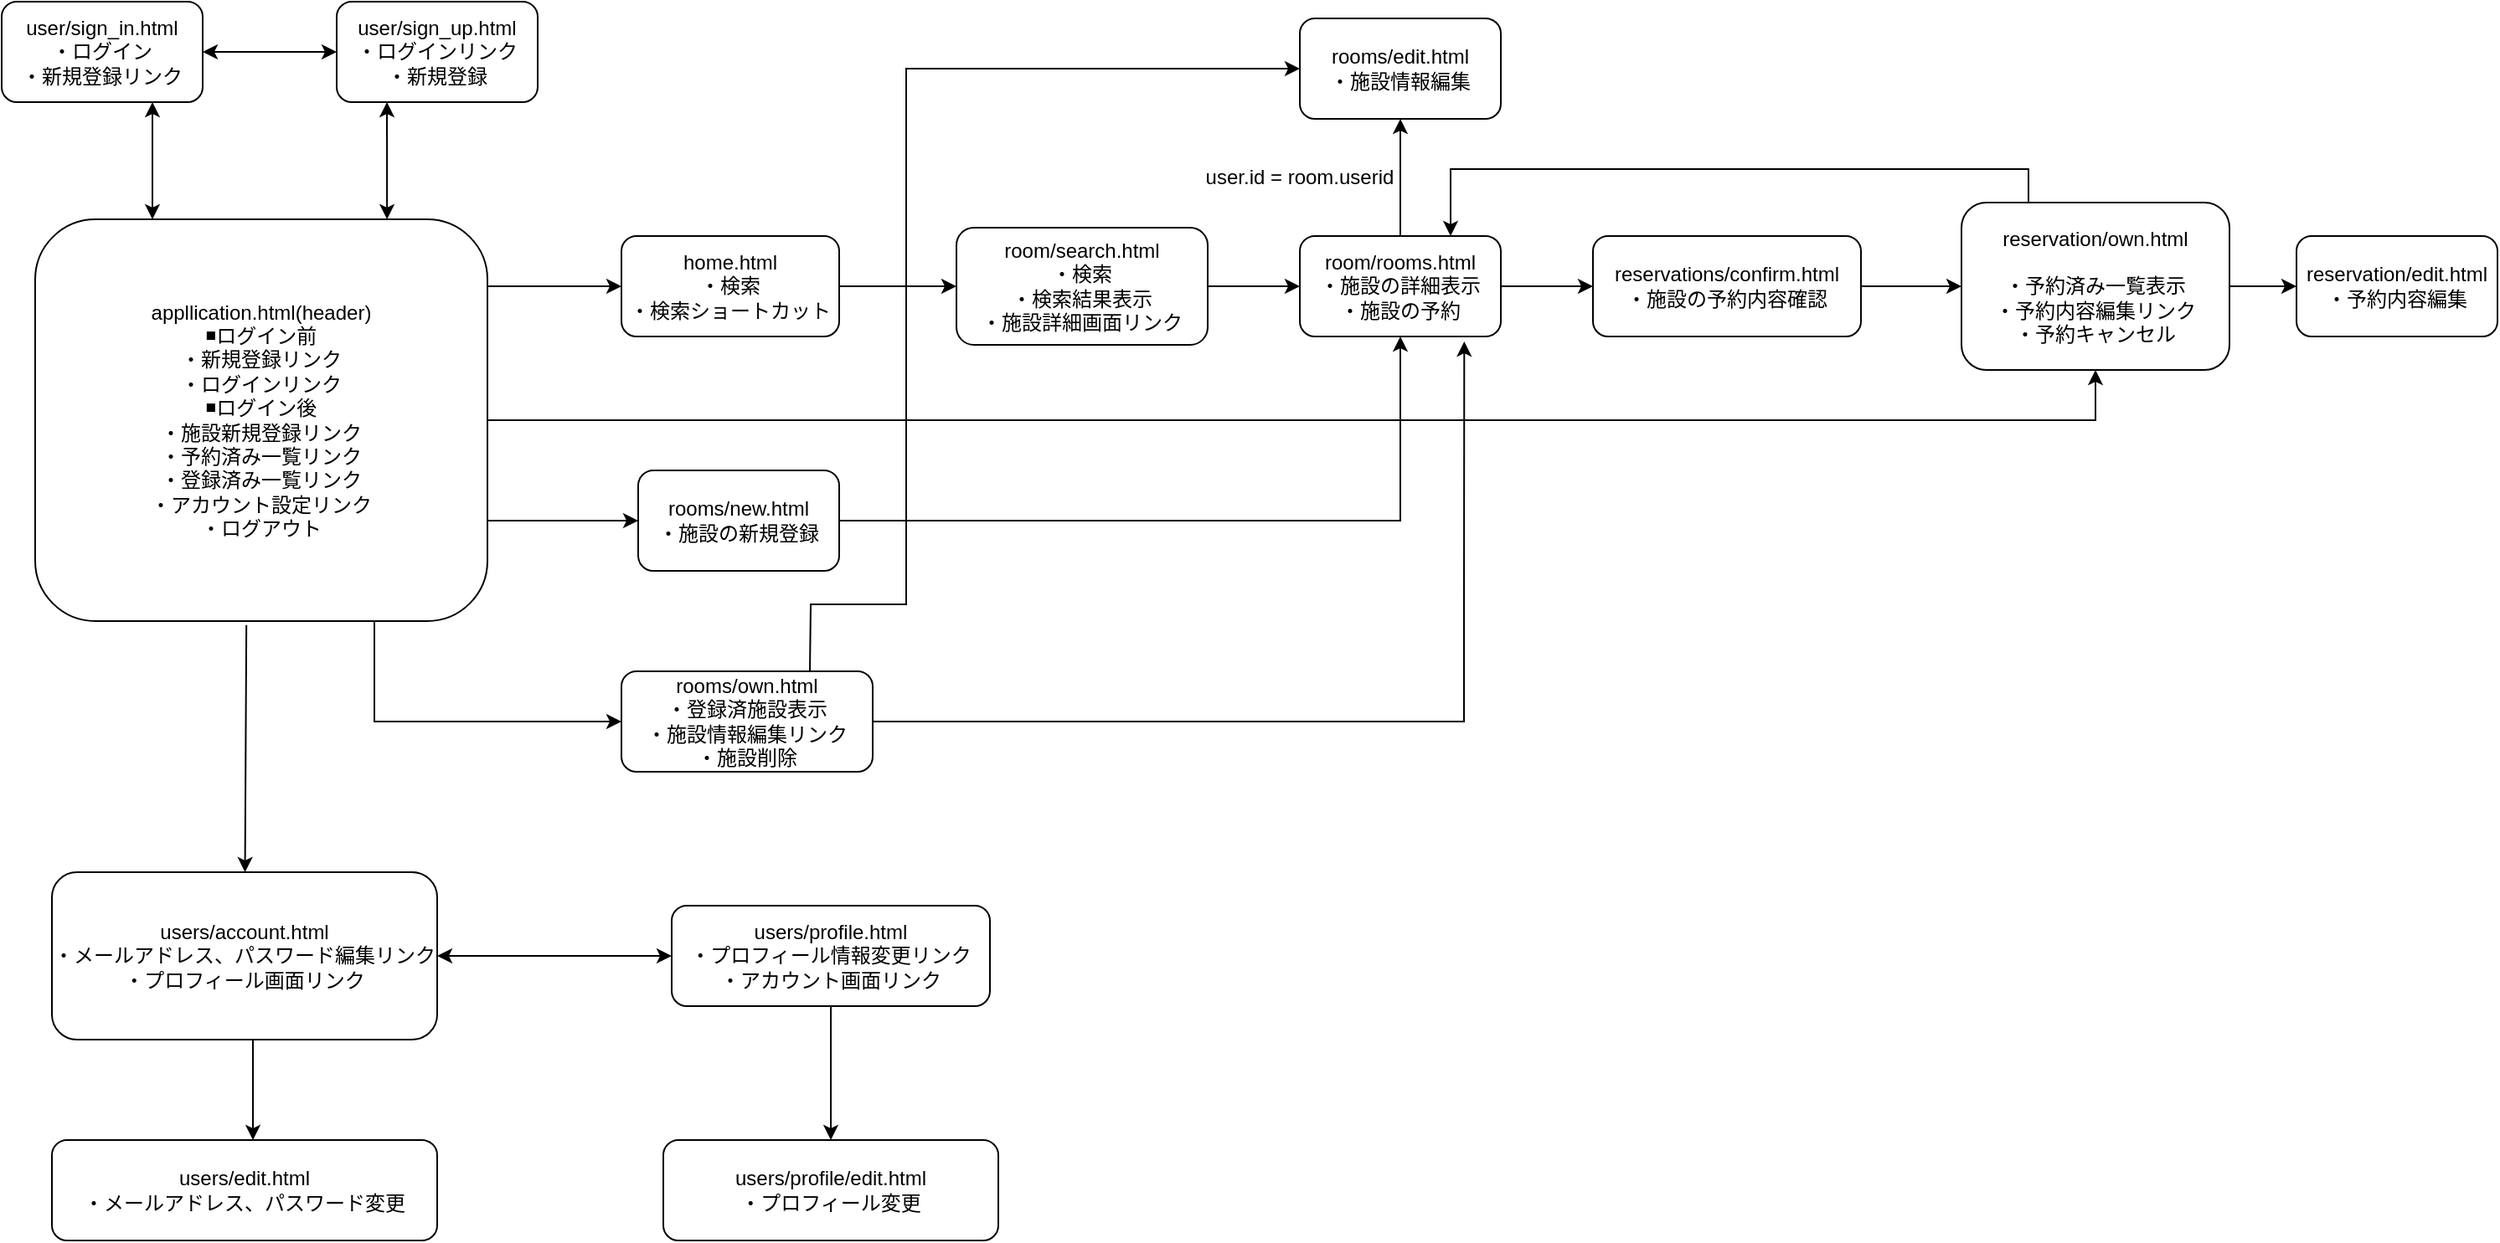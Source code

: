 <mxfile pages="2">
    <diagram name="ページ1" id="TAQcP9-eZys8b-7HD6jC">
        <mxGraphModel dx="1651" dy="539" grid="1" gridSize="10" guides="1" tooltips="1" connect="1" arrows="1" fold="1" page="1" pageScale="1" pageWidth="827" pageHeight="1169" math="0" shadow="0">
            <root>
                <mxCell id="0"/>
                <mxCell id="1" parent="0"/>
                <mxCell id="ceeVKG0o_siF9ytV2LAj-1" value="home.html&lt;br&gt;・検索&lt;br&gt;・検索ショートカット" style="rounded=1;whiteSpace=wrap;html=1;" parent="1" vertex="1">
                    <mxGeometry x="220" y="150" width="130" height="60" as="geometry"/>
                </mxCell>
                <mxCell id="5n93YCTbI6x74svWgIjs-22" style="edgeStyle=orthogonalEdgeStyle;rounded=0;orthogonalLoop=1;jettySize=auto;html=1;exitX=0.75;exitY=1;exitDx=0;exitDy=0;entryX=0;entryY=0.5;entryDx=0;entryDy=0;" parent="1" source="ceeVKG0o_siF9ytV2LAj-2" target="ceeVKG0o_siF9ytV2LAj-9" edge="1">
                    <mxGeometry relative="1" as="geometry"/>
                </mxCell>
                <mxCell id="ceeVKG0o_siF9ytV2LAj-2" value="appllication.html(header)&lt;br&gt;◾️ログイン前&lt;br&gt;・新規登録リンク&lt;br&gt;・ログインリンク&lt;br&gt;◾️ログイン後&lt;br&gt;・施設新規登録リンク&lt;br&gt;・予約済み一覧リンク&lt;br&gt;・登録済み一覧リンク&lt;br&gt;・アカウント設定リンク&lt;br&gt;・ログアウト" style="rounded=1;whiteSpace=wrap;html=1;" parent="1" vertex="1">
                    <mxGeometry x="-130" y="140" width="270" height="240" as="geometry"/>
                </mxCell>
                <mxCell id="ceeVKG0o_siF9ytV2LAj-3" value="user/sign_in.html&lt;br&gt;・ログイン&lt;br&gt;・新規登録リンク" style="rounded=1;whiteSpace=wrap;html=1;" parent="1" vertex="1">
                    <mxGeometry x="-150" y="10" width="120" height="60" as="geometry"/>
                </mxCell>
                <mxCell id="ceeVKG0o_siF9ytV2LAj-4" value="user/sign_up.html&lt;br&gt;・ログインリンク&lt;br&gt;・新規登録" style="rounded=1;whiteSpace=wrap;html=1;" parent="1" vertex="1">
                    <mxGeometry x="50" y="10" width="120" height="60" as="geometry"/>
                </mxCell>
                <mxCell id="5n93YCTbI6x74svWgIjs-20" style="edgeStyle=orthogonalEdgeStyle;rounded=0;orthogonalLoop=1;jettySize=auto;html=1;exitX=0.25;exitY=0;exitDx=0;exitDy=0;entryX=0.75;entryY=0;entryDx=0;entryDy=0;" parent="1" source="ceeVKG0o_siF9ytV2LAj-5" target="ceeVKG0o_siF9ytV2LAj-11" edge="1">
                    <mxGeometry relative="1" as="geometry"/>
                </mxCell>
                <mxCell id="ceeVKG0o_siF9ytV2LAj-5" value="reservation/own.html&lt;br&gt;&lt;br&gt;・予約済み一覧表示&lt;br&gt;・予約内容編集リンク&lt;br&gt;・予約キャンセル" style="rounded=1;whiteSpace=wrap;html=1;" parent="1" vertex="1">
                    <mxGeometry x="1020" y="130" width="160" height="100" as="geometry"/>
                </mxCell>
                <mxCell id="ceeVKG0o_siF9ytV2LAj-6" value="reservations/confirm.html&lt;br&gt;・施設の予約内容確認" style="rounded=1;whiteSpace=wrap;html=1;" parent="1" vertex="1">
                    <mxGeometry x="800" y="150" width="160" height="60" as="geometry"/>
                </mxCell>
                <mxCell id="ceeVKG0o_siF9ytV2LAj-7" value="reservation/edit.html&lt;br&gt;・予約内容編集" style="rounded=1;whiteSpace=wrap;html=1;" parent="1" vertex="1">
                    <mxGeometry x="1220" y="150" width="120" height="60" as="geometry"/>
                </mxCell>
                <mxCell id="ceeVKG0o_siF9ytV2LAj-8" value="rooms/edit.html&lt;br&gt;・施設情報編集" style="rounded=1;whiteSpace=wrap;html=1;" parent="1" vertex="1">
                    <mxGeometry x="625" y="20" width="120" height="60" as="geometry"/>
                </mxCell>
                <mxCell id="ceeVKG0o_siF9ytV2LAj-9" value="rooms/own.html&lt;br&gt;・登録済施設表示&lt;br&gt;・施設情報編集リンク&lt;br&gt;・施設削除" style="rounded=1;whiteSpace=wrap;html=1;" parent="1" vertex="1">
                    <mxGeometry x="220" y="410" width="150" height="60" as="geometry"/>
                </mxCell>
                <mxCell id="ceeVKG0o_siF9ytV2LAj-10" value="room/search.html&lt;br&gt;・検索&lt;br&gt;・検索結果表示&lt;br&gt;・施設詳細画面リンク" style="rounded=1;whiteSpace=wrap;html=1;" parent="1" vertex="1">
                    <mxGeometry x="420" y="145" width="150" height="70" as="geometry"/>
                </mxCell>
                <mxCell id="ceeVKG0o_siF9ytV2LAj-11" value="room/rooms.html&lt;br&gt;・施設の詳細表示&lt;br&gt;・施設の予約" style="rounded=1;whiteSpace=wrap;html=1;" parent="1" vertex="1">
                    <mxGeometry x="625" y="150" width="120" height="60" as="geometry"/>
                </mxCell>
                <mxCell id="ceeVKG0o_siF9ytV2LAj-12" value="rooms/new.html&lt;br&gt;・施設の新規登録" style="rounded=1;whiteSpace=wrap;html=1;" parent="1" vertex="1">
                    <mxGeometry x="230" y="290" width="120" height="60" as="geometry"/>
                </mxCell>
                <mxCell id="ceeVKG0o_siF9ytV2LAj-13" value="users/account.html&lt;br&gt;・メールアドレス、パスワード編集リンク&lt;br&gt;・プロフィール画面リンク" style="rounded=1;whiteSpace=wrap;html=1;" parent="1" vertex="1">
                    <mxGeometry x="-120" y="530" width="230" height="100" as="geometry"/>
                </mxCell>
                <mxCell id="ceeVKG0o_siF9ytV2LAj-14" value="users/edit.html&lt;br&gt;・メールアドレス、パスワード変更" style="rounded=1;whiteSpace=wrap;html=1;" parent="1" vertex="1">
                    <mxGeometry x="-120" y="690" width="230" height="60" as="geometry"/>
                </mxCell>
                <mxCell id="ceeVKG0o_siF9ytV2LAj-15" value="users/profile.html&lt;br&gt;・プロフィール情報変更リンク&lt;br&gt;・アカウント画面リンク" style="rounded=1;whiteSpace=wrap;html=1;" parent="1" vertex="1">
                    <mxGeometry x="250" y="550" width="190" height="60" as="geometry"/>
                </mxCell>
                <mxCell id="ceeVKG0o_siF9ytV2LAj-16" value="users/profile/edit.html&lt;br&gt;・プロフィール変更" style="rounded=1;whiteSpace=wrap;html=1;" parent="1" vertex="1">
                    <mxGeometry x="245" y="690" width="200" height="60" as="geometry"/>
                </mxCell>
                <mxCell id="5n93YCTbI6x74svWgIjs-1" value="" style="endArrow=classic;startArrow=classic;html=1;rounded=0;entryX=0;entryY=0.5;entryDx=0;entryDy=0;exitX=1;exitY=0.5;exitDx=0;exitDy=0;" parent="1" source="ceeVKG0o_siF9ytV2LAj-3" target="ceeVKG0o_siF9ytV2LAj-4" edge="1">
                    <mxGeometry width="50" height="50" relative="1" as="geometry">
                        <mxPoint x="-10" y="40" as="sourcePoint"/>
                        <mxPoint x="40" y="-10" as="targetPoint"/>
                    </mxGeometry>
                </mxCell>
                <mxCell id="5n93YCTbI6x74svWgIjs-3" value="" style="endArrow=classic;startArrow=classic;html=1;rounded=0;entryX=0.75;entryY=1;entryDx=0;entryDy=0;" parent="1" target="ceeVKG0o_siF9ytV2LAj-3" edge="1">
                    <mxGeometry width="50" height="50" relative="1" as="geometry">
                        <mxPoint x="-60" y="140" as="sourcePoint"/>
                        <mxPoint x="-10" y="100" as="targetPoint"/>
                        <Array as="points"/>
                    </mxGeometry>
                </mxCell>
                <mxCell id="5n93YCTbI6x74svWgIjs-4" value="" style="endArrow=classic;startArrow=classic;html=1;rounded=0;exitX=0.778;exitY=0;exitDx=0;exitDy=0;entryX=0.25;entryY=1;entryDx=0;entryDy=0;exitPerimeter=0;" parent="1" source="ceeVKG0o_siF9ytV2LAj-2" target="ceeVKG0o_siF9ytV2LAj-4" edge="1">
                    <mxGeometry width="50" height="50" relative="1" as="geometry">
                        <mxPoint x="95" y="150" as="sourcePoint"/>
                        <mxPoint x="80" y="70" as="targetPoint"/>
                    </mxGeometry>
                </mxCell>
                <mxCell id="5n93YCTbI6x74svWgIjs-7" value="" style="endArrow=classic;html=1;rounded=0;entryX=0;entryY=0.5;entryDx=0;entryDy=0;" parent="1" target="ceeVKG0o_siF9ytV2LAj-1" edge="1">
                    <mxGeometry width="50" height="50" relative="1" as="geometry">
                        <mxPoint x="140" y="180" as="sourcePoint"/>
                        <mxPoint x="190" y="130" as="targetPoint"/>
                    </mxGeometry>
                </mxCell>
                <mxCell id="5n93YCTbI6x74svWgIjs-8" value="" style="endArrow=classic;html=1;rounded=0;entryX=0;entryY=0.5;entryDx=0;entryDy=0;" parent="1" target="ceeVKG0o_siF9ytV2LAj-10" edge="1">
                    <mxGeometry width="50" height="50" relative="1" as="geometry">
                        <mxPoint x="350" y="180" as="sourcePoint"/>
                        <mxPoint x="400" y="130" as="targetPoint"/>
                    </mxGeometry>
                </mxCell>
                <mxCell id="5n93YCTbI6x74svWgIjs-9" value="" style="endArrow=classic;html=1;rounded=0;entryX=0;entryY=0.5;entryDx=0;entryDy=0;" parent="1" target="ceeVKG0o_siF9ytV2LAj-11" edge="1">
                    <mxGeometry width="50" height="50" relative="1" as="geometry">
                        <mxPoint x="570" y="180" as="sourcePoint"/>
                        <mxPoint x="620" y="130" as="targetPoint"/>
                    </mxGeometry>
                </mxCell>
                <mxCell id="5n93YCTbI6x74svWgIjs-10" value="" style="endArrow=classic;html=1;rounded=0;entryX=0;entryY=0.5;entryDx=0;entryDy=0;" parent="1" target="ceeVKG0o_siF9ytV2LAj-6" edge="1">
                    <mxGeometry width="50" height="50" relative="1" as="geometry">
                        <mxPoint x="745" y="180" as="sourcePoint"/>
                        <mxPoint x="795" y="130" as="targetPoint"/>
                    </mxGeometry>
                </mxCell>
                <mxCell id="5n93YCTbI6x74svWgIjs-11" value="" style="endArrow=classic;html=1;rounded=0;entryX=0;entryY=0.5;entryDx=0;entryDy=0;" parent="1" target="ceeVKG0o_siF9ytV2LAj-5" edge="1">
                    <mxGeometry width="50" height="50" relative="1" as="geometry">
                        <mxPoint x="960" y="180" as="sourcePoint"/>
                        <mxPoint x="1010" y="130" as="targetPoint"/>
                    </mxGeometry>
                </mxCell>
                <mxCell id="5n93YCTbI6x74svWgIjs-12" value="" style="endArrow=classic;html=1;rounded=0;entryX=0;entryY=0.5;entryDx=0;entryDy=0;" parent="1" target="ceeVKG0o_siF9ytV2LAj-7" edge="1">
                    <mxGeometry width="50" height="50" relative="1" as="geometry">
                        <mxPoint x="1180" y="180" as="sourcePoint"/>
                        <mxPoint x="1230" y="130" as="targetPoint"/>
                    </mxGeometry>
                </mxCell>
                <mxCell id="5n93YCTbI6x74svWgIjs-13" value="" style="endArrow=classic;html=1;rounded=0;entryX=0.5;entryY=1;entryDx=0;entryDy=0;" parent="1" target="ceeVKG0o_siF9ytV2LAj-5" edge="1">
                    <mxGeometry width="50" height="50" relative="1" as="geometry">
                        <mxPoint x="140" y="260" as="sourcePoint"/>
                        <mxPoint x="190" y="210" as="targetPoint"/>
                        <Array as="points">
                            <mxPoint x="1100" y="260"/>
                        </Array>
                    </mxGeometry>
                </mxCell>
                <mxCell id="5n93YCTbI6x74svWgIjs-14" value="" style="endArrow=classic;html=1;rounded=0;entryX=0;entryY=0.5;entryDx=0;entryDy=0;exitX=1;exitY=0.75;exitDx=0;exitDy=0;" parent="1" source="ceeVKG0o_siF9ytV2LAj-2" target="ceeVKG0o_siF9ytV2LAj-12" edge="1">
                    <mxGeometry width="50" height="50" relative="1" as="geometry">
                        <mxPoint x="150" y="340" as="sourcePoint"/>
                        <mxPoint x="190" y="260" as="targetPoint"/>
                    </mxGeometry>
                </mxCell>
                <mxCell id="5n93YCTbI6x74svWgIjs-17" value="" style="endArrow=classic;html=1;rounded=0;entryX=0.5;entryY=1;entryDx=0;entryDy=0;" parent="1" target="ceeVKG0o_siF9ytV2LAj-11" edge="1">
                    <mxGeometry width="50" height="50" relative="1" as="geometry">
                        <mxPoint x="350" y="320" as="sourcePoint"/>
                        <mxPoint x="400" y="270" as="targetPoint"/>
                        <Array as="points">
                            <mxPoint x="685" y="320"/>
                        </Array>
                    </mxGeometry>
                </mxCell>
                <mxCell id="5n93YCTbI6x74svWgIjs-18" value="" style="endArrow=classic;html=1;rounded=0;entryX=0.5;entryY=1;entryDx=0;entryDy=0;exitX=0.5;exitY=0;exitDx=0;exitDy=0;" parent="1" source="ceeVKG0o_siF9ytV2LAj-11" target="ceeVKG0o_siF9ytV2LAj-8" edge="1">
                    <mxGeometry width="50" height="50" relative="1" as="geometry">
                        <mxPoint x="680" y="150" as="sourcePoint"/>
                        <mxPoint x="730" y="100" as="targetPoint"/>
                    </mxGeometry>
                </mxCell>
                <mxCell id="5n93YCTbI6x74svWgIjs-19" value="user.id = room.userid" style="text;html=1;strokeColor=none;fillColor=none;align=center;verticalAlign=middle;whiteSpace=wrap;rounded=0;" parent="1" vertex="1">
                    <mxGeometry x="540" y="100" width="170" height="30" as="geometry"/>
                </mxCell>
                <mxCell id="5n93YCTbI6x74svWgIjs-23" value="" style="endArrow=classic;html=1;rounded=0;entryX=0.818;entryY=1.05;entryDx=0;entryDy=0;entryPerimeter=0;exitX=1;exitY=0.5;exitDx=0;exitDy=0;" parent="1" source="ceeVKG0o_siF9ytV2LAj-9" target="ceeVKG0o_siF9ytV2LAj-11" edge="1">
                    <mxGeometry width="50" height="50" relative="1" as="geometry">
                        <mxPoint x="330" y="410" as="sourcePoint"/>
                        <mxPoint x="420" y="370" as="targetPoint"/>
                        <Array as="points">
                            <mxPoint x="723" y="440"/>
                            <mxPoint x="723" y="370"/>
                        </Array>
                    </mxGeometry>
                </mxCell>
                <mxCell id="5n93YCTbI6x74svWgIjs-24" value="" style="endArrow=classic;html=1;rounded=0;entryX=0;entryY=0.5;entryDx=0;entryDy=0;exitX=0.75;exitY=0;exitDx=0;exitDy=0;" parent="1" source="ceeVKG0o_siF9ytV2LAj-9" target="ceeVKG0o_siF9ytV2LAj-8" edge="1">
                    <mxGeometry width="50" height="50" relative="1" as="geometry">
                        <mxPoint x="370" y="430" as="sourcePoint"/>
                        <mxPoint x="420" y="390" as="targetPoint"/>
                        <Array as="points">
                            <mxPoint x="333" y="370"/>
                            <mxPoint x="390" y="370"/>
                            <mxPoint x="390" y="50"/>
                        </Array>
                    </mxGeometry>
                </mxCell>
                <mxCell id="5n93YCTbI6x74svWgIjs-25" value="" style="endArrow=classic;html=1;rounded=0;exitX=0.467;exitY=1.01;exitDx=0;exitDy=0;exitPerimeter=0;" parent="1" source="ceeVKG0o_siF9ytV2LAj-2" target="ceeVKG0o_siF9ytV2LAj-13" edge="1">
                    <mxGeometry width="50" height="50" relative="1" as="geometry">
                        <mxPoint x="250" y="380" as="sourcePoint"/>
                        <mxPoint x="300" y="330" as="targetPoint"/>
                    </mxGeometry>
                </mxCell>
                <mxCell id="5n93YCTbI6x74svWgIjs-26" value="" style="endArrow=classic;startArrow=classic;html=1;rounded=0;entryX=0;entryY=0.5;entryDx=0;entryDy=0;" parent="1" target="ceeVKG0o_siF9ytV2LAj-15" edge="1">
                    <mxGeometry width="50" height="50" relative="1" as="geometry">
                        <mxPoint x="110" y="580" as="sourcePoint"/>
                        <mxPoint x="160" y="530" as="targetPoint"/>
                        <Array as="points"/>
                    </mxGeometry>
                </mxCell>
                <mxCell id="5n93YCTbI6x74svWgIjs-27" value="" style="endArrow=classic;html=1;rounded=0;" parent="1" edge="1">
                    <mxGeometry width="50" height="50" relative="1" as="geometry">
                        <mxPoint y="630" as="sourcePoint"/>
                        <mxPoint y="690" as="targetPoint"/>
                    </mxGeometry>
                </mxCell>
                <mxCell id="5n93YCTbI6x74svWgIjs-28" value="" style="endArrow=classic;html=1;rounded=0;entryX=0.5;entryY=0;entryDx=0;entryDy=0;exitX=0.5;exitY=1;exitDx=0;exitDy=0;" parent="1" source="ceeVKG0o_siF9ytV2LAj-15" target="ceeVKG0o_siF9ytV2LAj-16" edge="1">
                    <mxGeometry width="50" height="50" relative="1" as="geometry">
                        <mxPoint x="340" y="610" as="sourcePoint"/>
                        <mxPoint x="390" y="560" as="targetPoint"/>
                    </mxGeometry>
                </mxCell>
            </root>
        </mxGraphModel>
    </diagram>
    <diagram id="FgEy298txC6l6Em5fFle" name="ページ2">
        <mxGraphModel dx="824" dy="539" grid="1" gridSize="10" guides="1" tooltips="1" connect="1" arrows="1" fold="1" page="1" pageScale="1" pageWidth="827" pageHeight="1169" math="0" shadow="0">
            <root>
                <mxCell id="0"/>
                <mxCell id="1" parent="0"/>
                <mxCell id="k3og1m-06UloTU6cMmdL-1" value="User" style="shape=table;startSize=30;container=1;collapsible=1;childLayout=tableLayout;fixedRows=1;rowLines=0;fontStyle=1;align=center;resizeLast=1;html=1;" parent="1" vertex="1">
                    <mxGeometry x="50" y="270" width="180" height="150" as="geometry"/>
                </mxCell>
                <mxCell id="k3og1m-06UloTU6cMmdL-2" value="" style="shape=tableRow;horizontal=0;startSize=0;swimlaneHead=0;swimlaneBody=0;fillColor=none;collapsible=0;dropTarget=0;points=[[0,0.5],[1,0.5]];portConstraint=eastwest;top=0;left=0;right=0;bottom=1;" parent="k3og1m-06UloTU6cMmdL-1" vertex="1">
                    <mxGeometry y="30" width="180" height="30" as="geometry"/>
                </mxCell>
                <mxCell id="k3og1m-06UloTU6cMmdL-3" value="PK" style="shape=partialRectangle;connectable=0;fillColor=none;top=0;left=0;bottom=0;right=0;fontStyle=1;overflow=hidden;whiteSpace=wrap;html=1;" parent="k3og1m-06UloTU6cMmdL-2" vertex="1">
                    <mxGeometry width="30" height="30" as="geometry">
                        <mxRectangle width="30" height="30" as="alternateBounds"/>
                    </mxGeometry>
                </mxCell>
                <mxCell id="k3og1m-06UloTU6cMmdL-4" value="id" style="shape=partialRectangle;connectable=0;fillColor=none;top=0;left=0;bottom=0;right=0;align=left;spacingLeft=6;fontStyle=5;overflow=hidden;whiteSpace=wrap;html=1;" parent="k3og1m-06UloTU6cMmdL-2" vertex="1">
                    <mxGeometry x="30" width="150" height="30" as="geometry">
                        <mxRectangle width="150" height="30" as="alternateBounds"/>
                    </mxGeometry>
                </mxCell>
                <mxCell id="k3og1m-06UloTU6cMmdL-5" value="" style="shape=tableRow;horizontal=0;startSize=0;swimlaneHead=0;swimlaneBody=0;fillColor=none;collapsible=0;dropTarget=0;points=[[0,0.5],[1,0.5]];portConstraint=eastwest;top=0;left=0;right=0;bottom=0;" parent="k3og1m-06UloTU6cMmdL-1" vertex="1">
                    <mxGeometry y="60" width="180" height="30" as="geometry"/>
                </mxCell>
                <mxCell id="k3og1m-06UloTU6cMmdL-6" value="" style="shape=partialRectangle;connectable=0;fillColor=none;top=0;left=0;bottom=0;right=0;editable=1;overflow=hidden;whiteSpace=wrap;html=1;" parent="k3og1m-06UloTU6cMmdL-5" vertex="1">
                    <mxGeometry width="30" height="30" as="geometry">
                        <mxRectangle width="30" height="30" as="alternateBounds"/>
                    </mxGeometry>
                </mxCell>
                <mxCell id="k3og1m-06UloTU6cMmdL-7" value="name" style="shape=partialRectangle;connectable=0;fillColor=none;top=0;left=0;bottom=0;right=0;align=left;spacingLeft=6;overflow=hidden;whiteSpace=wrap;html=1;" parent="k3og1m-06UloTU6cMmdL-5" vertex="1">
                    <mxGeometry x="30" width="150" height="30" as="geometry">
                        <mxRectangle width="150" height="30" as="alternateBounds"/>
                    </mxGeometry>
                </mxCell>
                <mxCell id="k3og1m-06UloTU6cMmdL-8" value="" style="shape=tableRow;horizontal=0;startSize=0;swimlaneHead=0;swimlaneBody=0;fillColor=none;collapsible=0;dropTarget=0;points=[[0,0.5],[1,0.5]];portConstraint=eastwest;top=0;left=0;right=0;bottom=0;" parent="k3og1m-06UloTU6cMmdL-1" vertex="1">
                    <mxGeometry y="90" width="180" height="30" as="geometry"/>
                </mxCell>
                <mxCell id="k3og1m-06UloTU6cMmdL-9" value="" style="shape=partialRectangle;connectable=0;fillColor=none;top=0;left=0;bottom=0;right=0;editable=1;overflow=hidden;whiteSpace=wrap;html=1;" parent="k3og1m-06UloTU6cMmdL-8" vertex="1">
                    <mxGeometry width="30" height="30" as="geometry">
                        <mxRectangle width="30" height="30" as="alternateBounds"/>
                    </mxGeometry>
                </mxCell>
                <mxCell id="k3og1m-06UloTU6cMmdL-10" value="email" style="shape=partialRectangle;connectable=0;fillColor=none;top=0;left=0;bottom=0;right=0;align=left;spacingLeft=6;overflow=hidden;whiteSpace=wrap;html=1;" parent="k3og1m-06UloTU6cMmdL-8" vertex="1">
                    <mxGeometry x="30" width="150" height="30" as="geometry">
                        <mxRectangle width="150" height="30" as="alternateBounds"/>
                    </mxGeometry>
                </mxCell>
                <mxCell id="k3og1m-06UloTU6cMmdL-11" value="" style="shape=tableRow;horizontal=0;startSize=0;swimlaneHead=0;swimlaneBody=0;fillColor=none;collapsible=0;dropTarget=0;points=[[0,0.5],[1,0.5]];portConstraint=eastwest;top=0;left=0;right=0;bottom=0;" parent="k3og1m-06UloTU6cMmdL-1" vertex="1">
                    <mxGeometry y="120" width="180" height="30" as="geometry"/>
                </mxCell>
                <mxCell id="k3og1m-06UloTU6cMmdL-12" value="" style="shape=partialRectangle;connectable=0;fillColor=none;top=0;left=0;bottom=0;right=0;editable=1;overflow=hidden;whiteSpace=wrap;html=1;" parent="k3og1m-06UloTU6cMmdL-11" vertex="1">
                    <mxGeometry width="30" height="30" as="geometry">
                        <mxRectangle width="30" height="30" as="alternateBounds"/>
                    </mxGeometry>
                </mxCell>
                <mxCell id="k3og1m-06UloTU6cMmdL-13" value="password" style="shape=partialRectangle;connectable=0;fillColor=none;top=0;left=0;bottom=0;right=0;align=left;spacingLeft=6;overflow=hidden;whiteSpace=wrap;html=1;" parent="k3og1m-06UloTU6cMmdL-11" vertex="1">
                    <mxGeometry x="30" width="150" height="30" as="geometry">
                        <mxRectangle width="150" height="30" as="alternateBounds"/>
                    </mxGeometry>
                </mxCell>
                <mxCell id="k3og1m-06UloTU6cMmdL-18" value="Room" style="shape=table;startSize=30;container=1;collapsible=1;childLayout=tableLayout;fixedRows=1;rowLines=0;fontStyle=1;align=center;resizeLast=1;html=1;" parent="1" vertex="1">
                    <mxGeometry x="370" y="390" width="180" height="240" as="geometry">
                        <mxRectangle x="324" y="70" width="70" height="30" as="alternateBounds"/>
                    </mxGeometry>
                </mxCell>
                <mxCell id="k3og1m-06UloTU6cMmdL-19" value="" style="shape=tableRow;horizontal=0;startSize=0;swimlaneHead=0;swimlaneBody=0;fillColor=none;collapsible=0;dropTarget=0;points=[[0,0.5],[1,0.5]];portConstraint=eastwest;top=0;left=0;right=0;bottom=1;" parent="k3og1m-06UloTU6cMmdL-18" vertex="1">
                    <mxGeometry y="30" width="180" height="30" as="geometry"/>
                </mxCell>
                <mxCell id="k3og1m-06UloTU6cMmdL-20" value="PK" style="shape=partialRectangle;connectable=0;fillColor=none;top=0;left=0;bottom=0;right=0;fontStyle=1;overflow=hidden;whiteSpace=wrap;html=1;" parent="k3og1m-06UloTU6cMmdL-19" vertex="1">
                    <mxGeometry width="30" height="30" as="geometry">
                        <mxRectangle width="30" height="30" as="alternateBounds"/>
                    </mxGeometry>
                </mxCell>
                <mxCell id="k3og1m-06UloTU6cMmdL-21" value="id" style="shape=partialRectangle;connectable=0;fillColor=none;top=0;left=0;bottom=0;right=0;align=left;spacingLeft=6;fontStyle=5;overflow=hidden;whiteSpace=wrap;html=1;" parent="k3og1m-06UloTU6cMmdL-19" vertex="1">
                    <mxGeometry x="30" width="150" height="30" as="geometry">
                        <mxRectangle width="150" height="30" as="alternateBounds"/>
                    </mxGeometry>
                </mxCell>
                <mxCell id="k3og1m-06UloTU6cMmdL-22" value="" style="shape=tableRow;horizontal=0;startSize=0;swimlaneHead=0;swimlaneBody=0;fillColor=none;collapsible=0;dropTarget=0;points=[[0,0.5],[1,0.5]];portConstraint=eastwest;top=0;left=0;right=0;bottom=0;" parent="k3og1m-06UloTU6cMmdL-18" vertex="1">
                    <mxGeometry y="60" width="180" height="30" as="geometry"/>
                </mxCell>
                <mxCell id="k3og1m-06UloTU6cMmdL-23" value="" style="shape=partialRectangle;connectable=0;fillColor=none;top=0;left=0;bottom=0;right=0;editable=1;overflow=hidden;whiteSpace=wrap;html=1;" parent="k3og1m-06UloTU6cMmdL-22" vertex="1">
                    <mxGeometry width="30" height="30" as="geometry">
                        <mxRectangle width="30" height="30" as="alternateBounds"/>
                    </mxGeometry>
                </mxCell>
                <mxCell id="k3og1m-06UloTU6cMmdL-24" value="name" style="shape=partialRectangle;connectable=0;fillColor=none;top=0;left=0;bottom=0;right=0;align=left;spacingLeft=6;overflow=hidden;whiteSpace=wrap;html=1;" parent="k3og1m-06UloTU6cMmdL-22" vertex="1">
                    <mxGeometry x="30" width="150" height="30" as="geometry">
                        <mxRectangle width="150" height="30" as="alternateBounds"/>
                    </mxGeometry>
                </mxCell>
                <mxCell id="k3og1m-06UloTU6cMmdL-25" value="" style="shape=tableRow;horizontal=0;startSize=0;swimlaneHead=0;swimlaneBody=0;fillColor=none;collapsible=0;dropTarget=0;points=[[0,0.5],[1,0.5]];portConstraint=eastwest;top=0;left=0;right=0;bottom=0;" parent="k3og1m-06UloTU6cMmdL-18" vertex="1">
                    <mxGeometry y="90" width="180" height="30" as="geometry"/>
                </mxCell>
                <mxCell id="k3og1m-06UloTU6cMmdL-26" value="" style="shape=partialRectangle;connectable=0;fillColor=none;top=0;left=0;bottom=0;right=0;editable=1;overflow=hidden;whiteSpace=wrap;html=1;" parent="k3og1m-06UloTU6cMmdL-25" vertex="1">
                    <mxGeometry width="30" height="30" as="geometry">
                        <mxRectangle width="30" height="30" as="alternateBounds"/>
                    </mxGeometry>
                </mxCell>
                <mxCell id="k3og1m-06UloTU6cMmdL-27" value="detail" style="shape=partialRectangle;connectable=0;fillColor=none;top=0;left=0;bottom=0;right=0;align=left;spacingLeft=6;overflow=hidden;whiteSpace=wrap;html=1;" parent="k3og1m-06UloTU6cMmdL-25" vertex="1">
                    <mxGeometry x="30" width="150" height="30" as="geometry">
                        <mxRectangle width="150" height="30" as="alternateBounds"/>
                    </mxGeometry>
                </mxCell>
                <mxCell id="k3og1m-06UloTU6cMmdL-28" value="" style="shape=tableRow;horizontal=0;startSize=0;swimlaneHead=0;swimlaneBody=0;fillColor=none;collapsible=0;dropTarget=0;points=[[0,0.5],[1,0.5]];portConstraint=eastwest;top=0;left=0;right=0;bottom=0;" parent="k3og1m-06UloTU6cMmdL-18" vertex="1">
                    <mxGeometry y="120" width="180" height="30" as="geometry"/>
                </mxCell>
                <mxCell id="k3og1m-06UloTU6cMmdL-29" value="" style="shape=partialRectangle;connectable=0;fillColor=none;top=0;left=0;bottom=0;right=0;editable=1;overflow=hidden;whiteSpace=wrap;html=1;" parent="k3og1m-06UloTU6cMmdL-28" vertex="1">
                    <mxGeometry width="30" height="30" as="geometry">
                        <mxRectangle width="30" height="30" as="alternateBounds"/>
                    </mxGeometry>
                </mxCell>
                <mxCell id="k3og1m-06UloTU6cMmdL-30" value="fee" style="shape=partialRectangle;connectable=0;fillColor=none;top=0;left=0;bottom=0;right=0;align=left;spacingLeft=6;overflow=hidden;whiteSpace=wrap;html=1;" parent="k3og1m-06UloTU6cMmdL-28" vertex="1">
                    <mxGeometry x="30" width="150" height="30" as="geometry">
                        <mxRectangle width="150" height="30" as="alternateBounds"/>
                    </mxGeometry>
                </mxCell>
                <mxCell id="QrDT9A0dErogWIEh4Xq6-2" value="" style="shape=tableRow;horizontal=0;startSize=0;swimlaneHead=0;swimlaneBody=0;fillColor=none;collapsible=0;dropTarget=0;points=[[0,0.5],[1,0.5]];portConstraint=eastwest;top=0;left=0;right=0;bottom=0;" parent="k3og1m-06UloTU6cMmdL-18" vertex="1">
                    <mxGeometry y="150" width="180" height="30" as="geometry"/>
                </mxCell>
                <mxCell id="QrDT9A0dErogWIEh4Xq6-3" value="" style="shape=partialRectangle;connectable=0;fillColor=none;top=0;left=0;bottom=0;right=0;editable=1;overflow=hidden;whiteSpace=wrap;html=1;" parent="QrDT9A0dErogWIEh4Xq6-2" vertex="1">
                    <mxGeometry width="30" height="30" as="geometry">
                        <mxRectangle width="30" height="30" as="alternateBounds"/>
                    </mxGeometry>
                </mxCell>
                <mxCell id="QrDT9A0dErogWIEh4Xq6-4" value="address" style="shape=partialRectangle;connectable=0;fillColor=none;top=0;left=0;bottom=0;right=0;align=left;spacingLeft=6;overflow=hidden;whiteSpace=wrap;html=1;" parent="QrDT9A0dErogWIEh4Xq6-2" vertex="1">
                    <mxGeometry x="30" width="150" height="30" as="geometry">
                        <mxRectangle width="150" height="30" as="alternateBounds"/>
                    </mxGeometry>
                </mxCell>
                <mxCell id="QrDT9A0dErogWIEh4Xq6-21" value="" style="shape=tableRow;horizontal=0;startSize=0;swimlaneHead=0;swimlaneBody=0;fillColor=none;collapsible=0;dropTarget=0;points=[[0,0.5],[1,0.5]];portConstraint=eastwest;top=0;left=0;right=0;bottom=0;" parent="k3og1m-06UloTU6cMmdL-18" vertex="1">
                    <mxGeometry y="180" width="180" height="30" as="geometry"/>
                </mxCell>
                <mxCell id="QrDT9A0dErogWIEh4Xq6-22" value="" style="shape=partialRectangle;connectable=0;fillColor=none;top=0;left=0;bottom=0;right=0;editable=1;overflow=hidden;whiteSpace=wrap;html=1;" parent="QrDT9A0dErogWIEh4Xq6-21" vertex="1">
                    <mxGeometry width="30" height="30" as="geometry">
                        <mxRectangle width="30" height="30" as="alternateBounds"/>
                    </mxGeometry>
                </mxCell>
                <mxCell id="QrDT9A0dErogWIEh4Xq6-23" value="image" style="shape=partialRectangle;connectable=0;fillColor=none;top=0;left=0;bottom=0;right=0;align=left;spacingLeft=6;overflow=hidden;whiteSpace=wrap;html=1;" parent="QrDT9A0dErogWIEh4Xq6-21" vertex="1">
                    <mxGeometry x="30" width="150" height="30" as="geometry">
                        <mxRectangle width="150" height="30" as="alternateBounds"/>
                    </mxGeometry>
                </mxCell>
                <mxCell id="QrDT9A0dErogWIEh4Xq6-24" value="" style="shape=tableRow;horizontal=0;startSize=0;swimlaneHead=0;swimlaneBody=0;fillColor=none;collapsible=0;dropTarget=0;points=[[0,0.5],[1,0.5]];portConstraint=eastwest;top=0;left=0;right=0;bottom=0;" parent="k3og1m-06UloTU6cMmdL-18" vertex="1">
                    <mxGeometry y="210" width="180" height="30" as="geometry"/>
                </mxCell>
                <mxCell id="QrDT9A0dErogWIEh4Xq6-25" value="FK" style="shape=partialRectangle;connectable=0;fillColor=none;top=0;left=0;bottom=0;right=0;editable=1;overflow=hidden;whiteSpace=wrap;html=1;" parent="QrDT9A0dErogWIEh4Xq6-24" vertex="1">
                    <mxGeometry width="30" height="30" as="geometry">
                        <mxRectangle width="30" height="30" as="alternateBounds"/>
                    </mxGeometry>
                </mxCell>
                <mxCell id="QrDT9A0dErogWIEh4Xq6-26" value="user_id" style="shape=partialRectangle;connectable=0;fillColor=none;top=0;left=0;bottom=0;right=0;align=left;spacingLeft=6;overflow=hidden;whiteSpace=wrap;html=1;" parent="QrDT9A0dErogWIEh4Xq6-24" vertex="1">
                    <mxGeometry x="30" width="150" height="30" as="geometry">
                        <mxRectangle width="150" height="30" as="alternateBounds"/>
                    </mxGeometry>
                </mxCell>
                <mxCell id="k3og1m-06UloTU6cMmdL-31" value="Reservation" style="shape=table;startSize=30;container=1;collapsible=1;childLayout=tableLayout;fixedRows=1;rowLines=0;fontStyle=1;align=center;resizeLast=1;html=1;" parent="1" vertex="1">
                    <mxGeometry x="370" y="70" width="180" height="240" as="geometry"/>
                </mxCell>
                <mxCell id="k3og1m-06UloTU6cMmdL-32" value="" style="shape=tableRow;horizontal=0;startSize=0;swimlaneHead=0;swimlaneBody=0;fillColor=none;collapsible=0;dropTarget=0;points=[[0,0.5],[1,0.5]];portConstraint=eastwest;top=0;left=0;right=0;bottom=1;" parent="k3og1m-06UloTU6cMmdL-31" vertex="1">
                    <mxGeometry y="30" width="180" height="30" as="geometry"/>
                </mxCell>
                <mxCell id="k3og1m-06UloTU6cMmdL-33" value="PK" style="shape=partialRectangle;connectable=0;fillColor=none;top=0;left=0;bottom=0;right=0;fontStyle=1;overflow=hidden;whiteSpace=wrap;html=1;" parent="k3og1m-06UloTU6cMmdL-32" vertex="1">
                    <mxGeometry width="30" height="30" as="geometry">
                        <mxRectangle width="30" height="30" as="alternateBounds"/>
                    </mxGeometry>
                </mxCell>
                <mxCell id="k3og1m-06UloTU6cMmdL-34" value="id" style="shape=partialRectangle;connectable=0;fillColor=none;top=0;left=0;bottom=0;right=0;align=left;spacingLeft=6;fontStyle=5;overflow=hidden;whiteSpace=wrap;html=1;" parent="k3og1m-06UloTU6cMmdL-32" vertex="1">
                    <mxGeometry x="30" width="150" height="30" as="geometry">
                        <mxRectangle width="150" height="30" as="alternateBounds"/>
                    </mxGeometry>
                </mxCell>
                <mxCell id="k3og1m-06UloTU6cMmdL-35" value="" style="shape=tableRow;horizontal=0;startSize=0;swimlaneHead=0;swimlaneBody=0;fillColor=none;collapsible=0;dropTarget=0;points=[[0,0.5],[1,0.5]];portConstraint=eastwest;top=0;left=0;right=0;bottom=0;" parent="k3og1m-06UloTU6cMmdL-31" vertex="1">
                    <mxGeometry y="60" width="180" height="30" as="geometry"/>
                </mxCell>
                <mxCell id="k3og1m-06UloTU6cMmdL-36" value="" style="shape=partialRectangle;connectable=0;fillColor=none;top=0;left=0;bottom=0;right=0;editable=1;overflow=hidden;whiteSpace=wrap;html=1;" parent="k3og1m-06UloTU6cMmdL-35" vertex="1">
                    <mxGeometry width="30" height="30" as="geometry">
                        <mxRectangle width="30" height="30" as="alternateBounds"/>
                    </mxGeometry>
                </mxCell>
                <mxCell id="k3og1m-06UloTU6cMmdL-37" value="check_in_date" style="shape=partialRectangle;connectable=0;fillColor=none;top=0;left=0;bottom=0;right=0;align=left;spacingLeft=6;overflow=hidden;whiteSpace=wrap;html=1;" parent="k3og1m-06UloTU6cMmdL-35" vertex="1">
                    <mxGeometry x="30" width="150" height="30" as="geometry">
                        <mxRectangle width="150" height="30" as="alternateBounds"/>
                    </mxGeometry>
                </mxCell>
                <mxCell id="k3og1m-06UloTU6cMmdL-38" value="" style="shape=tableRow;horizontal=0;startSize=0;swimlaneHead=0;swimlaneBody=0;fillColor=none;collapsible=0;dropTarget=0;points=[[0,0.5],[1,0.5]];portConstraint=eastwest;top=0;left=0;right=0;bottom=0;" parent="k3og1m-06UloTU6cMmdL-31" vertex="1">
                    <mxGeometry y="90" width="180" height="30" as="geometry"/>
                </mxCell>
                <mxCell id="k3og1m-06UloTU6cMmdL-39" value="" style="shape=partialRectangle;connectable=0;fillColor=none;top=0;left=0;bottom=0;right=0;editable=1;overflow=hidden;whiteSpace=wrap;html=1;" parent="k3og1m-06UloTU6cMmdL-38" vertex="1">
                    <mxGeometry width="30" height="30" as="geometry">
                        <mxRectangle width="30" height="30" as="alternateBounds"/>
                    </mxGeometry>
                </mxCell>
                <mxCell id="k3og1m-06UloTU6cMmdL-40" value="check_out_date" style="shape=partialRectangle;connectable=0;fillColor=none;top=0;left=0;bottom=0;right=0;align=left;spacingLeft=6;overflow=hidden;whiteSpace=wrap;html=1;" parent="k3og1m-06UloTU6cMmdL-38" vertex="1">
                    <mxGeometry x="30" width="150" height="30" as="geometry">
                        <mxRectangle width="150" height="30" as="alternateBounds"/>
                    </mxGeometry>
                </mxCell>
                <mxCell id="k3og1m-06UloTU6cMmdL-41" value="" style="shape=tableRow;horizontal=0;startSize=0;swimlaneHead=0;swimlaneBody=0;fillColor=none;collapsible=0;dropTarget=0;points=[[0,0.5],[1,0.5]];portConstraint=eastwest;top=0;left=0;right=0;bottom=0;" parent="k3og1m-06UloTU6cMmdL-31" vertex="1">
                    <mxGeometry y="120" width="180" height="30" as="geometry"/>
                </mxCell>
                <mxCell id="k3og1m-06UloTU6cMmdL-42" value="" style="shape=partialRectangle;connectable=0;fillColor=none;top=0;left=0;bottom=0;right=0;editable=1;overflow=hidden;whiteSpace=wrap;html=1;" parent="k3og1m-06UloTU6cMmdL-41" vertex="1">
                    <mxGeometry width="30" height="30" as="geometry">
                        <mxRectangle width="30" height="30" as="alternateBounds"/>
                    </mxGeometry>
                </mxCell>
                <mxCell id="k3og1m-06UloTU6cMmdL-43" value="number_of_guests" style="shape=partialRectangle;connectable=0;fillColor=none;top=0;left=0;bottom=0;right=0;align=left;spacingLeft=6;overflow=hidden;whiteSpace=wrap;html=1;" parent="k3og1m-06UloTU6cMmdL-41" vertex="1">
                    <mxGeometry x="30" width="150" height="30" as="geometry">
                        <mxRectangle width="150" height="30" as="alternateBounds"/>
                    </mxGeometry>
                </mxCell>
                <mxCell id="QrDT9A0dErogWIEh4Xq6-27" value="" style="shape=tableRow;horizontal=0;startSize=0;swimlaneHead=0;swimlaneBody=0;fillColor=none;collapsible=0;dropTarget=0;points=[[0,0.5],[1,0.5]];portConstraint=eastwest;top=0;left=0;right=0;bottom=0;" parent="k3og1m-06UloTU6cMmdL-31" vertex="1">
                    <mxGeometry y="150" width="180" height="30" as="geometry"/>
                </mxCell>
                <mxCell id="QrDT9A0dErogWIEh4Xq6-28" value="" style="shape=partialRectangle;connectable=0;fillColor=none;top=0;left=0;bottom=0;right=0;editable=1;overflow=hidden;whiteSpace=wrap;html=1;" parent="QrDT9A0dErogWIEh4Xq6-27" vertex="1">
                    <mxGeometry width="30" height="30" as="geometry">
                        <mxRectangle width="30" height="30" as="alternateBounds"/>
                    </mxGeometry>
                </mxCell>
                <mxCell id="QrDT9A0dErogWIEh4Xq6-29" value="reservation_datetime" style="shape=partialRectangle;connectable=0;fillColor=none;top=0;left=0;bottom=0;right=0;align=left;spacingLeft=6;overflow=hidden;whiteSpace=wrap;html=1;" parent="QrDT9A0dErogWIEh4Xq6-27" vertex="1">
                    <mxGeometry x="30" width="150" height="30" as="geometry">
                        <mxRectangle width="150" height="30" as="alternateBounds"/>
                    </mxGeometry>
                </mxCell>
                <mxCell id="QrDT9A0dErogWIEh4Xq6-30" value="" style="shape=tableRow;horizontal=0;startSize=0;swimlaneHead=0;swimlaneBody=0;fillColor=none;collapsible=0;dropTarget=0;points=[[0,0.5],[1,0.5]];portConstraint=eastwest;top=0;left=0;right=0;bottom=0;" parent="k3og1m-06UloTU6cMmdL-31" vertex="1">
                    <mxGeometry y="180" width="180" height="30" as="geometry"/>
                </mxCell>
                <mxCell id="QrDT9A0dErogWIEh4Xq6-31" value="FK" style="shape=partialRectangle;connectable=0;fillColor=none;top=0;left=0;bottom=0;right=0;editable=1;overflow=hidden;whiteSpace=wrap;html=1;" parent="QrDT9A0dErogWIEh4Xq6-30" vertex="1">
                    <mxGeometry width="30" height="30" as="geometry">
                        <mxRectangle width="30" height="30" as="alternateBounds"/>
                    </mxGeometry>
                </mxCell>
                <mxCell id="QrDT9A0dErogWIEh4Xq6-32" value="user_id" style="shape=partialRectangle;connectable=0;fillColor=none;top=0;left=0;bottom=0;right=0;align=left;spacingLeft=6;overflow=hidden;whiteSpace=wrap;html=1;" parent="QrDT9A0dErogWIEh4Xq6-30" vertex="1">
                    <mxGeometry x="30" width="150" height="30" as="geometry">
                        <mxRectangle width="150" height="30" as="alternateBounds"/>
                    </mxGeometry>
                </mxCell>
                <mxCell id="QrDT9A0dErogWIEh4Xq6-33" value="" style="shape=tableRow;horizontal=0;startSize=0;swimlaneHead=0;swimlaneBody=0;fillColor=none;collapsible=0;dropTarget=0;points=[[0,0.5],[1,0.5]];portConstraint=eastwest;top=0;left=0;right=0;bottom=0;" parent="k3og1m-06UloTU6cMmdL-31" vertex="1">
                    <mxGeometry y="210" width="180" height="30" as="geometry"/>
                </mxCell>
                <mxCell id="QrDT9A0dErogWIEh4Xq6-34" value="FK" style="shape=partialRectangle;connectable=0;fillColor=none;top=0;left=0;bottom=0;right=0;editable=1;overflow=hidden;whiteSpace=wrap;html=1;" parent="QrDT9A0dErogWIEh4Xq6-33" vertex="1">
                    <mxGeometry width="30" height="30" as="geometry">
                        <mxRectangle width="30" height="30" as="alternateBounds"/>
                    </mxGeometry>
                </mxCell>
                <mxCell id="QrDT9A0dErogWIEh4Xq6-35" value="room_id" style="shape=partialRectangle;connectable=0;fillColor=none;top=0;left=0;bottom=0;right=0;align=left;spacingLeft=6;overflow=hidden;whiteSpace=wrap;html=1;" parent="QrDT9A0dErogWIEh4Xq6-33" vertex="1">
                    <mxGeometry x="30" width="150" height="30" as="geometry">
                        <mxRectangle width="150" height="30" as="alternateBounds"/>
                    </mxGeometry>
                </mxCell>
                <mxCell id="QrDT9A0dErogWIEh4Xq6-36" value="" style="edgeStyle=entityRelationEdgeStyle;fontSize=12;html=1;endArrow=ERoneToMany;rounded=0;entryX=0;entryY=0.5;entryDx=0;entryDy=0;exitX=1;exitY=0.5;exitDx=0;exitDy=0;" parent="1" source="k3og1m-06UloTU6cMmdL-2" target="QrDT9A0dErogWIEh4Xq6-30" edge="1">
                    <mxGeometry width="100" height="100" relative="1" as="geometry">
                        <mxPoint x="219" y="90" as="sourcePoint"/>
                        <mxPoint x="319" y="-10" as="targetPoint"/>
                        <Array as="points">
                            <mxPoint x="109" y="-80"/>
                        </Array>
                    </mxGeometry>
                </mxCell>
                <mxCell id="QrDT9A0dErogWIEh4Xq6-38" value="" style="edgeStyle=entityRelationEdgeStyle;fontSize=12;html=1;endArrow=ERoneToMany;rounded=0;entryX=1;entryY=0.5;entryDx=0;entryDy=0;exitX=1;exitY=0.5;exitDx=0;exitDy=0;" parent="1" source="k3og1m-06UloTU6cMmdL-19" target="QrDT9A0dErogWIEh4Xq6-33" edge="1">
                    <mxGeometry width="100" height="100" relative="1" as="geometry">
                        <mxPoint x="570" y="455" as="sourcePoint"/>
                        <mxPoint x="310" y="295" as="targetPoint"/>
                        <Array as="points">
                            <mxPoint x="510" y="100"/>
                            <mxPoint x="290" y="400"/>
                            <mxPoint x="410" y="190"/>
                            <mxPoint x="430" y="200"/>
                            <mxPoint x="390" y="190"/>
                            <mxPoint x="400" y="200"/>
                            <mxPoint x="450" y="210"/>
                            <mxPoint x="430" y="200"/>
                            <mxPoint x="390" y="240"/>
                            <mxPoint x="410" y="190"/>
                        </Array>
                    </mxGeometry>
                </mxCell>
                <mxCell id="QrDT9A0dErogWIEh4Xq6-41" value="" style="edgeStyle=entityRelationEdgeStyle;fontSize=12;html=1;endArrow=ERzeroToMany;endFill=1;rounded=0;exitX=1;exitY=0.5;exitDx=0;exitDy=0;entryX=0;entryY=0.5;entryDx=0;entryDy=0;" parent="1" source="k3og1m-06UloTU6cMmdL-2" target="QrDT9A0dErogWIEh4Xq6-24" edge="1">
                    <mxGeometry width="100" height="100" relative="1" as="geometry">
                        <mxPoint x="390" y="410" as="sourcePoint"/>
                        <mxPoint x="490" y="310" as="targetPoint"/>
                    </mxGeometry>
                </mxCell>
            </root>
        </mxGraphModel>
    </diagram>
</mxfile>